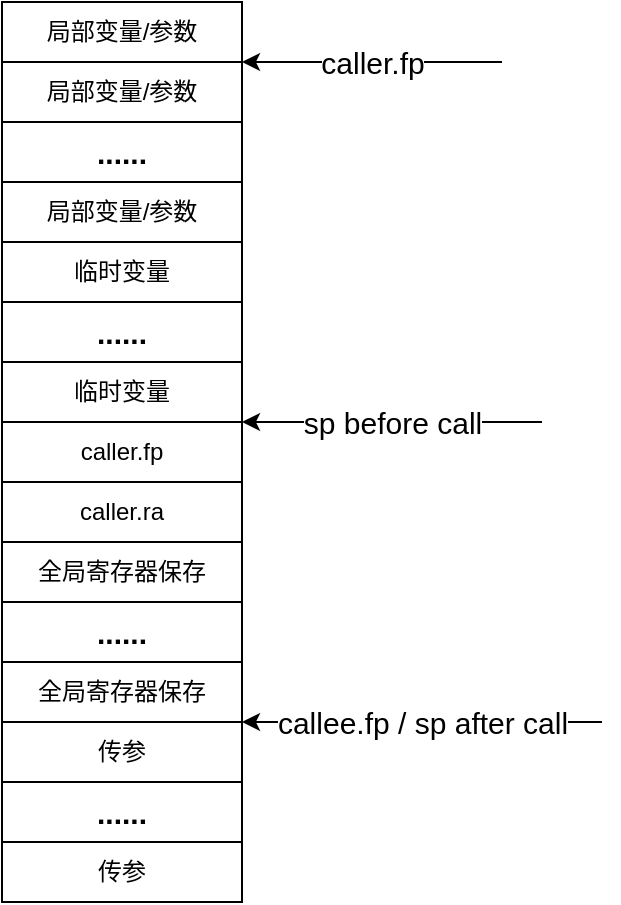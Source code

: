 <mxfile>
    <diagram id="gLhgZk_1vYngaE1ksDlS" name="第 1 页">
        <mxGraphModel dx="750" dy="659" grid="1" gridSize="10" guides="1" tooltips="1" connect="1" arrows="1" fold="1" page="1" pageScale="1" pageWidth="827" pageHeight="1169" math="0" shadow="0">
            <root>
                <mxCell id="0"/>
                <mxCell id="1" parent="0"/>
                <mxCell id="6" value="局部变量/参数" style="rounded=0;whiteSpace=wrap;html=1;" vertex="1" parent="1">
                    <mxGeometry x="180" y="300" width="120" height="30" as="geometry"/>
                </mxCell>
                <mxCell id="7" value="局部变量/参数" style="rounded=0;whiteSpace=wrap;html=1;" vertex="1" parent="1">
                    <mxGeometry x="180" y="330" width="120" height="30" as="geometry"/>
                </mxCell>
                <mxCell id="8" value="......" style="rounded=0;whiteSpace=wrap;html=1;fontSize=15;fontStyle=1" vertex="1" parent="1">
                    <mxGeometry x="180" y="360" width="120" height="30" as="geometry"/>
                </mxCell>
                <mxCell id="9" value="临时变量" style="rounded=0;whiteSpace=wrap;html=1;" vertex="1" parent="1">
                    <mxGeometry x="180" y="420" width="120" height="30" as="geometry"/>
                </mxCell>
                <mxCell id="10" value="临时变量" style="rounded=0;whiteSpace=wrap;html=1;" vertex="1" parent="1">
                    <mxGeometry x="180" y="480" width="120" height="30" as="geometry"/>
                </mxCell>
                <mxCell id="11" value="&lt;font style=&quot;font-size: 15px;&quot;&gt;caller.fp&lt;/font&gt;" style="endArrow=classic;html=1;entryX=1;entryY=0;entryDx=0;entryDy=0;strokeWidth=1;fontSize=15;" edge="1" parent="1" target="7">
                    <mxGeometry width="50" height="50" relative="1" as="geometry">
                        <mxPoint x="430" y="330" as="sourcePoint"/>
                        <mxPoint x="410" y="310" as="targetPoint"/>
                    </mxGeometry>
                </mxCell>
                <mxCell id="12" value="&lt;span style=&quot;font-size: 15px ; font-weight: 700&quot;&gt;......&lt;/span&gt;" style="rounded=0;whiteSpace=wrap;html=1;" vertex="1" parent="1">
                    <mxGeometry x="180" y="450" width="120" height="30" as="geometry"/>
                </mxCell>
                <mxCell id="13" value="sp before call" style="endArrow=classic;html=1;entryX=1;entryY=0;entryDx=0;entryDy=0;strokeWidth=1;fontSize=15;" edge="1" parent="1">
                    <mxGeometry width="50" height="50" relative="1" as="geometry">
                        <mxPoint x="450" y="510" as="sourcePoint"/>
                        <mxPoint x="300" y="510" as="targetPoint"/>
                    </mxGeometry>
                </mxCell>
                <mxCell id="14" value="局部变量/参数" style="rounded=0;whiteSpace=wrap;html=1;" vertex="1" parent="1">
                    <mxGeometry x="180" y="390" width="120" height="30" as="geometry"/>
                </mxCell>
                <mxCell id="16" value="全局寄存器保存" style="rounded=0;whiteSpace=wrap;html=1;" vertex="1" parent="1">
                    <mxGeometry x="180" y="570" width="120" height="30" as="geometry"/>
                </mxCell>
                <mxCell id="17" value="全局寄存器保存" style="rounded=0;whiteSpace=wrap;html=1;" vertex="1" parent="1">
                    <mxGeometry x="180" y="630" width="120" height="30" as="geometry"/>
                </mxCell>
                <mxCell id="18" value="&lt;span style=&quot;font-size: 15px ; font-weight: 700&quot;&gt;......&lt;/span&gt;" style="rounded=0;whiteSpace=wrap;html=1;" vertex="1" parent="1">
                    <mxGeometry x="180" y="600" width="120" height="30" as="geometry"/>
                </mxCell>
                <mxCell id="19" value="caller.fp" style="rounded=0;whiteSpace=wrap;html=1;" vertex="1" parent="1">
                    <mxGeometry x="180" y="510" width="120" height="30" as="geometry"/>
                </mxCell>
                <mxCell id="20" value="caller.ra" style="rounded=0;whiteSpace=wrap;html=1;" vertex="1" parent="1">
                    <mxGeometry x="180" y="540" width="120" height="30" as="geometry"/>
                </mxCell>
                <mxCell id="22" value="传参" style="rounded=0;whiteSpace=wrap;html=1;" vertex="1" parent="1">
                    <mxGeometry x="180" y="660" width="120" height="30" as="geometry"/>
                </mxCell>
                <mxCell id="23" value="传参" style="rounded=0;whiteSpace=wrap;html=1;" vertex="1" parent="1">
                    <mxGeometry x="180" y="720" width="120" height="30" as="geometry"/>
                </mxCell>
                <mxCell id="24" value="&lt;span style=&quot;font-size: 15px ; font-weight: 700&quot;&gt;......&lt;/span&gt;" style="rounded=0;whiteSpace=wrap;html=1;" vertex="1" parent="1">
                    <mxGeometry x="180" y="690" width="120" height="30" as="geometry"/>
                </mxCell>
                <mxCell id="25" value="callee.fp / sp after call" style="endArrow=classic;html=1;entryX=1;entryY=0;entryDx=0;entryDy=0;strokeWidth=1;fontSize=15;" edge="1" parent="1">
                    <mxGeometry width="50" height="50" relative="1" as="geometry">
                        <mxPoint x="480" y="660" as="sourcePoint"/>
                        <mxPoint x="300" y="660" as="targetPoint"/>
                    </mxGeometry>
                </mxCell>
            </root>
        </mxGraphModel>
    </diagram>
</mxfile>